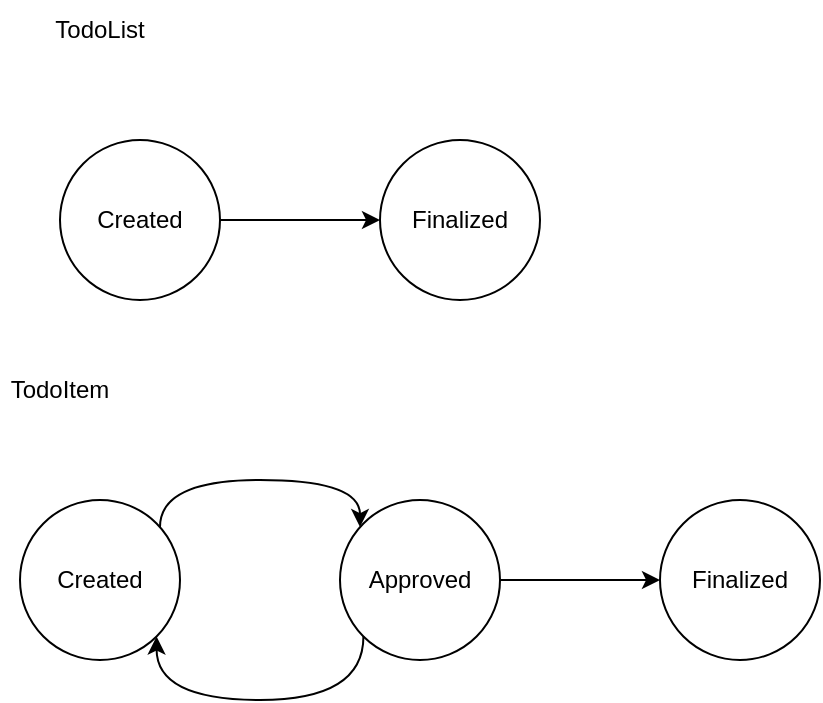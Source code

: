 <mxfile version="21.1.1" type="device">
  <diagram name="Page-1" id="xkntXXc0J0LCSiIXNvhi">
    <mxGraphModel dx="2074" dy="1116" grid="1" gridSize="10" guides="1" tooltips="1" connect="1" arrows="1" fold="1" page="1" pageScale="1" pageWidth="827" pageHeight="1169" math="0" shadow="0">
      <root>
        <mxCell id="0" />
        <mxCell id="1" parent="0" />
        <mxCell id="QQTc4dC7S7UKIeP4vwec-1" value="TodoItem" style="text;html=1;strokeColor=none;fillColor=none;align=center;verticalAlign=middle;whiteSpace=wrap;rounded=0;" vertex="1" parent="1">
          <mxGeometry x="70" y="300" width="60" height="30" as="geometry" />
        </mxCell>
        <mxCell id="QQTc4dC7S7UKIeP4vwec-4" value="" style="edgeStyle=orthogonalEdgeStyle;rounded=0;orthogonalLoop=1;jettySize=auto;html=1;curved=1;" edge="1" parent="1" source="QQTc4dC7S7UKIeP4vwec-2" target="QQTc4dC7S7UKIeP4vwec-3">
          <mxGeometry relative="1" as="geometry">
            <Array as="points">
              <mxPoint x="150" y="360" />
              <mxPoint x="250" y="360" />
            </Array>
          </mxGeometry>
        </mxCell>
        <mxCell id="QQTc4dC7S7UKIeP4vwec-2" value="Created" style="ellipse;whiteSpace=wrap;html=1;aspect=fixed;" vertex="1" parent="1">
          <mxGeometry x="80" y="370" width="80" height="80" as="geometry" />
        </mxCell>
        <mxCell id="QQTc4dC7S7UKIeP4vwec-11" value="" style="edgeStyle=orthogonalEdgeStyle;rounded=0;orthogonalLoop=1;jettySize=auto;html=1;" edge="1" parent="1" source="QQTc4dC7S7UKIeP4vwec-3" target="QQTc4dC7S7UKIeP4vwec-10">
          <mxGeometry relative="1" as="geometry" />
        </mxCell>
        <mxCell id="QQTc4dC7S7UKIeP4vwec-3" value="Approved" style="ellipse;whiteSpace=wrap;html=1;aspect=fixed;" vertex="1" parent="1">
          <mxGeometry x="240" y="370" width="80" height="80" as="geometry" />
        </mxCell>
        <mxCell id="QQTc4dC7S7UKIeP4vwec-6" value="TodoList" style="text;html=1;strokeColor=none;fillColor=none;align=center;verticalAlign=middle;whiteSpace=wrap;rounded=0;" vertex="1" parent="1">
          <mxGeometry x="90" y="120" width="60" height="30" as="geometry" />
        </mxCell>
        <mxCell id="QQTc4dC7S7UKIeP4vwec-7" value="" style="edgeStyle=orthogonalEdgeStyle;rounded=0;orthogonalLoop=1;jettySize=auto;html=1;" edge="1" parent="1" source="QQTc4dC7S7UKIeP4vwec-8" target="QQTc4dC7S7UKIeP4vwec-9">
          <mxGeometry relative="1" as="geometry" />
        </mxCell>
        <mxCell id="QQTc4dC7S7UKIeP4vwec-8" value="Created" style="ellipse;whiteSpace=wrap;html=1;aspect=fixed;" vertex="1" parent="1">
          <mxGeometry x="100" y="190" width="80" height="80" as="geometry" />
        </mxCell>
        <mxCell id="QQTc4dC7S7UKIeP4vwec-9" value="Finalized" style="ellipse;whiteSpace=wrap;html=1;aspect=fixed;" vertex="1" parent="1">
          <mxGeometry x="260" y="190" width="80" height="80" as="geometry" />
        </mxCell>
        <mxCell id="QQTc4dC7S7UKIeP4vwec-10" value="Finalized" style="ellipse;whiteSpace=wrap;html=1;aspect=fixed;" vertex="1" parent="1">
          <mxGeometry x="400" y="370" width="80" height="80" as="geometry" />
        </mxCell>
        <mxCell id="QQTc4dC7S7UKIeP4vwec-12" value="" style="edgeStyle=orthogonalEdgeStyle;rounded=0;orthogonalLoop=1;jettySize=auto;html=1;entryX=1;entryY=1;entryDx=0;entryDy=0;exitX=0;exitY=1;exitDx=0;exitDy=0;curved=1;" edge="1" parent="1" source="QQTc4dC7S7UKIeP4vwec-3" target="QQTc4dC7S7UKIeP4vwec-2">
          <mxGeometry relative="1" as="geometry">
            <mxPoint x="170" y="420" as="sourcePoint" />
            <mxPoint x="250" y="420" as="targetPoint" />
            <Array as="points">
              <mxPoint x="252" y="470" />
              <mxPoint x="148" y="470" />
            </Array>
          </mxGeometry>
        </mxCell>
      </root>
    </mxGraphModel>
  </diagram>
</mxfile>
